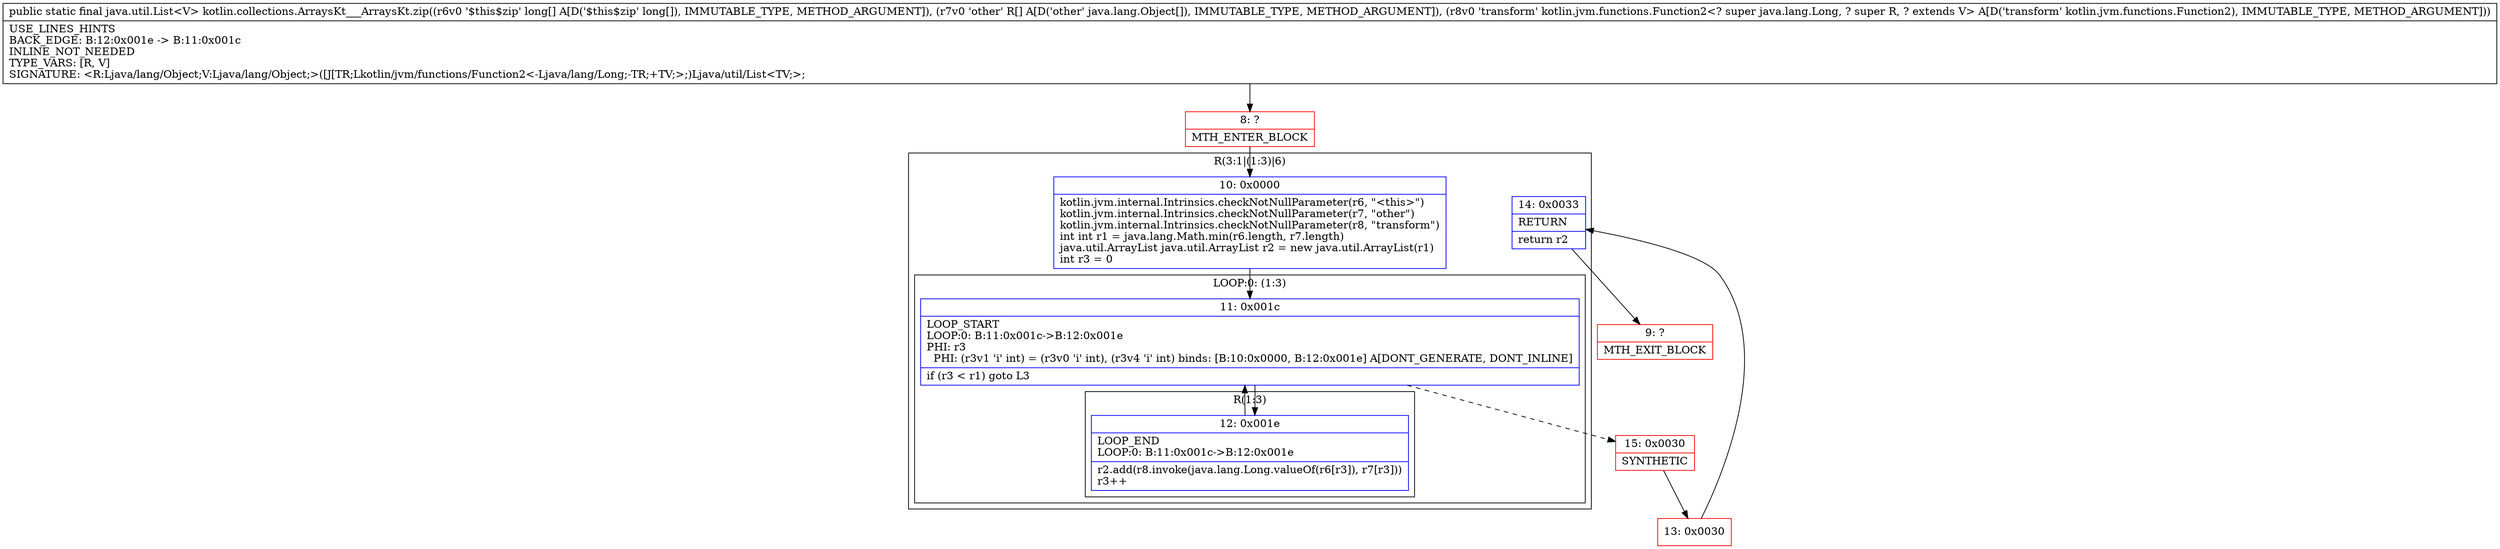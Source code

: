 digraph "CFG forkotlin.collections.ArraysKt___ArraysKt.zip([J[Ljava\/lang\/Object;Lkotlin\/jvm\/functions\/Function2;)Ljava\/util\/List;" {
subgraph cluster_Region_1512300184 {
label = "R(3:1|(1:3)|6)";
node [shape=record,color=blue];
Node_10 [shape=record,label="{10\:\ 0x0000|kotlin.jvm.internal.Intrinsics.checkNotNullParameter(r6, \"\<this\>\")\lkotlin.jvm.internal.Intrinsics.checkNotNullParameter(r7, \"other\")\lkotlin.jvm.internal.Intrinsics.checkNotNullParameter(r8, \"transform\")\lint int r1 = java.lang.Math.min(r6.length, r7.length)\ljava.util.ArrayList java.util.ArrayList r2 = new java.util.ArrayList(r1)\lint r3 = 0\l}"];
subgraph cluster_LoopRegion_961719179 {
label = "LOOP:0: (1:3)";
node [shape=record,color=blue];
Node_11 [shape=record,label="{11\:\ 0x001c|LOOP_START\lLOOP:0: B:11:0x001c\-\>B:12:0x001e\lPHI: r3 \l  PHI: (r3v1 'i' int) = (r3v0 'i' int), (r3v4 'i' int) binds: [B:10:0x0000, B:12:0x001e] A[DONT_GENERATE, DONT_INLINE]\l|if (r3 \< r1) goto L3\l}"];
subgraph cluster_Region_1072381431 {
label = "R(1:3)";
node [shape=record,color=blue];
Node_12 [shape=record,label="{12\:\ 0x001e|LOOP_END\lLOOP:0: B:11:0x001c\-\>B:12:0x001e\l|r2.add(r8.invoke(java.lang.Long.valueOf(r6[r3]), r7[r3]))\lr3++\l}"];
}
}
Node_14 [shape=record,label="{14\:\ 0x0033|RETURN\l|return r2\l}"];
}
Node_8 [shape=record,color=red,label="{8\:\ ?|MTH_ENTER_BLOCK\l}"];
Node_15 [shape=record,color=red,label="{15\:\ 0x0030|SYNTHETIC\l}"];
Node_13 [shape=record,color=red,label="{13\:\ 0x0030}"];
Node_9 [shape=record,color=red,label="{9\:\ ?|MTH_EXIT_BLOCK\l}"];
MethodNode[shape=record,label="{public static final java.util.List\<V\> kotlin.collections.ArraysKt___ArraysKt.zip((r6v0 '$this$zip' long[] A[D('$this$zip' long[]), IMMUTABLE_TYPE, METHOD_ARGUMENT]), (r7v0 'other' R[] A[D('other' java.lang.Object[]), IMMUTABLE_TYPE, METHOD_ARGUMENT]), (r8v0 'transform' kotlin.jvm.functions.Function2\<? super java.lang.Long, ? super R, ? extends V\> A[D('transform' kotlin.jvm.functions.Function2), IMMUTABLE_TYPE, METHOD_ARGUMENT]))  | USE_LINES_HINTS\lBACK_EDGE: B:12:0x001e \-\> B:11:0x001c\lINLINE_NOT_NEEDED\lTYPE_VARS: [R, V]\lSIGNATURE: \<R:Ljava\/lang\/Object;V:Ljava\/lang\/Object;\>([J[TR;Lkotlin\/jvm\/functions\/Function2\<\-Ljava\/lang\/Long;\-TR;+TV;\>;)Ljava\/util\/List\<TV;\>;\l}"];
MethodNode -> Node_8;Node_10 -> Node_11;
Node_11 -> Node_12;
Node_11 -> Node_15[style=dashed];
Node_12 -> Node_11;
Node_14 -> Node_9;
Node_8 -> Node_10;
Node_15 -> Node_13;
Node_13 -> Node_14;
}

